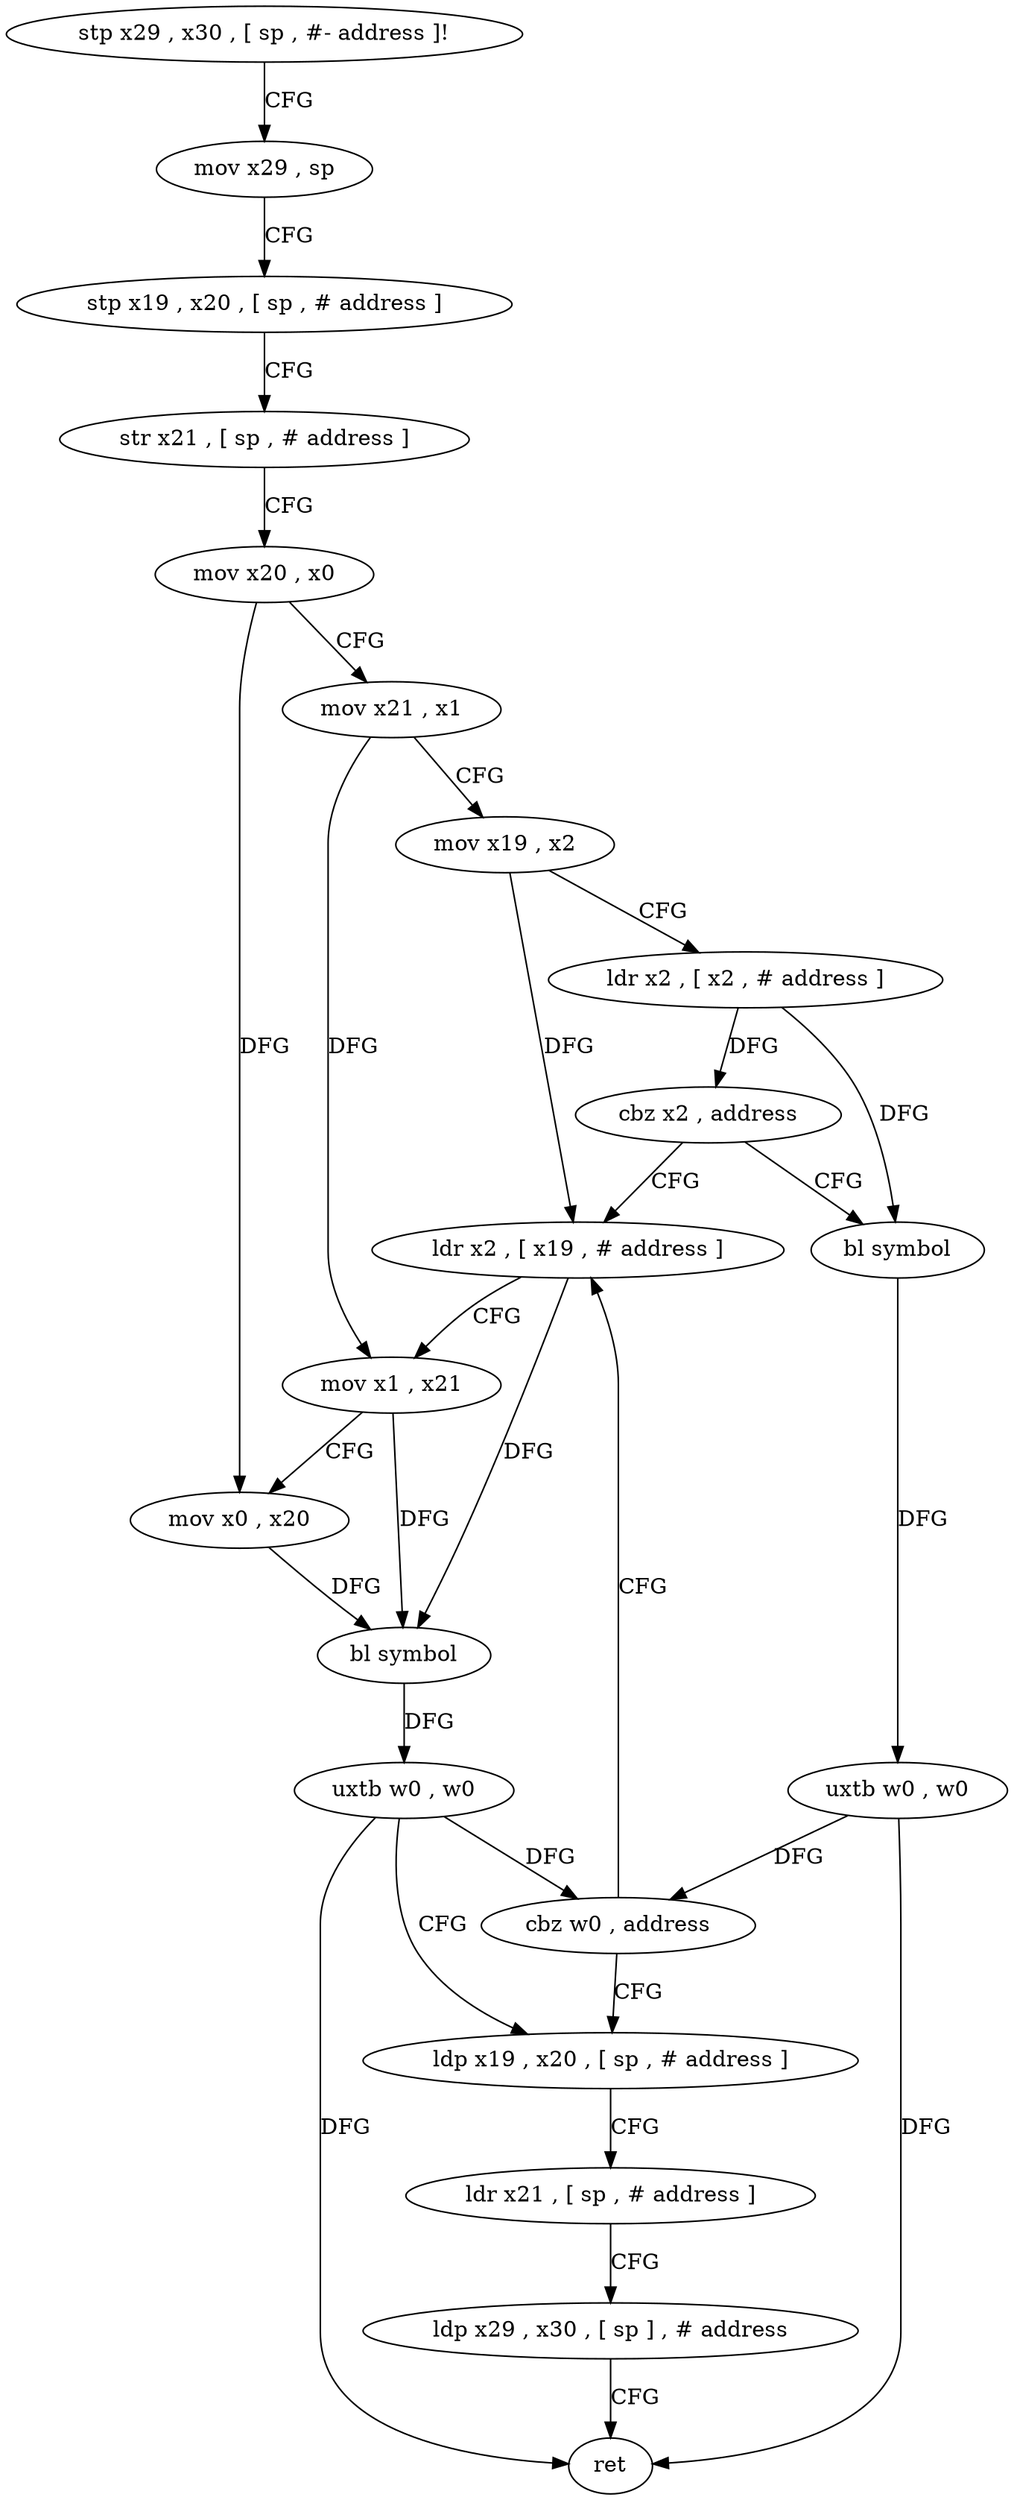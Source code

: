 digraph "func" {
"4212788" [label = "stp x29 , x30 , [ sp , #- address ]!" ]
"4212792" [label = "mov x29 , sp" ]
"4212796" [label = "stp x19 , x20 , [ sp , # address ]" ]
"4212800" [label = "str x21 , [ sp , # address ]" ]
"4212804" [label = "mov x20 , x0" ]
"4212808" [label = "mov x21 , x1" ]
"4212812" [label = "mov x19 , x2" ]
"4212816" [label = "ldr x2 , [ x2 , # address ]" ]
"4212820" [label = "cbz x2 , address" ]
"4212836" [label = "ldr x2 , [ x19 , # address ]" ]
"4212824" [label = "bl symbol" ]
"4212840" [label = "mov x1 , x21" ]
"4212844" [label = "mov x0 , x20" ]
"4212848" [label = "bl symbol" ]
"4212852" [label = "uxtb w0 , w0" ]
"4212856" [label = "ldp x19 , x20 , [ sp , # address ]" ]
"4212828" [label = "uxtb w0 , w0" ]
"4212832" [label = "cbz w0 , address" ]
"4212860" [label = "ldr x21 , [ sp , # address ]" ]
"4212864" [label = "ldp x29 , x30 , [ sp ] , # address" ]
"4212868" [label = "ret" ]
"4212788" -> "4212792" [ label = "CFG" ]
"4212792" -> "4212796" [ label = "CFG" ]
"4212796" -> "4212800" [ label = "CFG" ]
"4212800" -> "4212804" [ label = "CFG" ]
"4212804" -> "4212808" [ label = "CFG" ]
"4212804" -> "4212844" [ label = "DFG" ]
"4212808" -> "4212812" [ label = "CFG" ]
"4212808" -> "4212840" [ label = "DFG" ]
"4212812" -> "4212816" [ label = "CFG" ]
"4212812" -> "4212836" [ label = "DFG" ]
"4212816" -> "4212820" [ label = "DFG" ]
"4212816" -> "4212824" [ label = "DFG" ]
"4212820" -> "4212836" [ label = "CFG" ]
"4212820" -> "4212824" [ label = "CFG" ]
"4212836" -> "4212840" [ label = "CFG" ]
"4212836" -> "4212848" [ label = "DFG" ]
"4212824" -> "4212828" [ label = "DFG" ]
"4212840" -> "4212844" [ label = "CFG" ]
"4212840" -> "4212848" [ label = "DFG" ]
"4212844" -> "4212848" [ label = "DFG" ]
"4212848" -> "4212852" [ label = "DFG" ]
"4212852" -> "4212856" [ label = "CFG" ]
"4212852" -> "4212832" [ label = "DFG" ]
"4212852" -> "4212868" [ label = "DFG" ]
"4212856" -> "4212860" [ label = "CFG" ]
"4212828" -> "4212832" [ label = "DFG" ]
"4212828" -> "4212868" [ label = "DFG" ]
"4212832" -> "4212856" [ label = "CFG" ]
"4212832" -> "4212836" [ label = "CFG" ]
"4212860" -> "4212864" [ label = "CFG" ]
"4212864" -> "4212868" [ label = "CFG" ]
}
